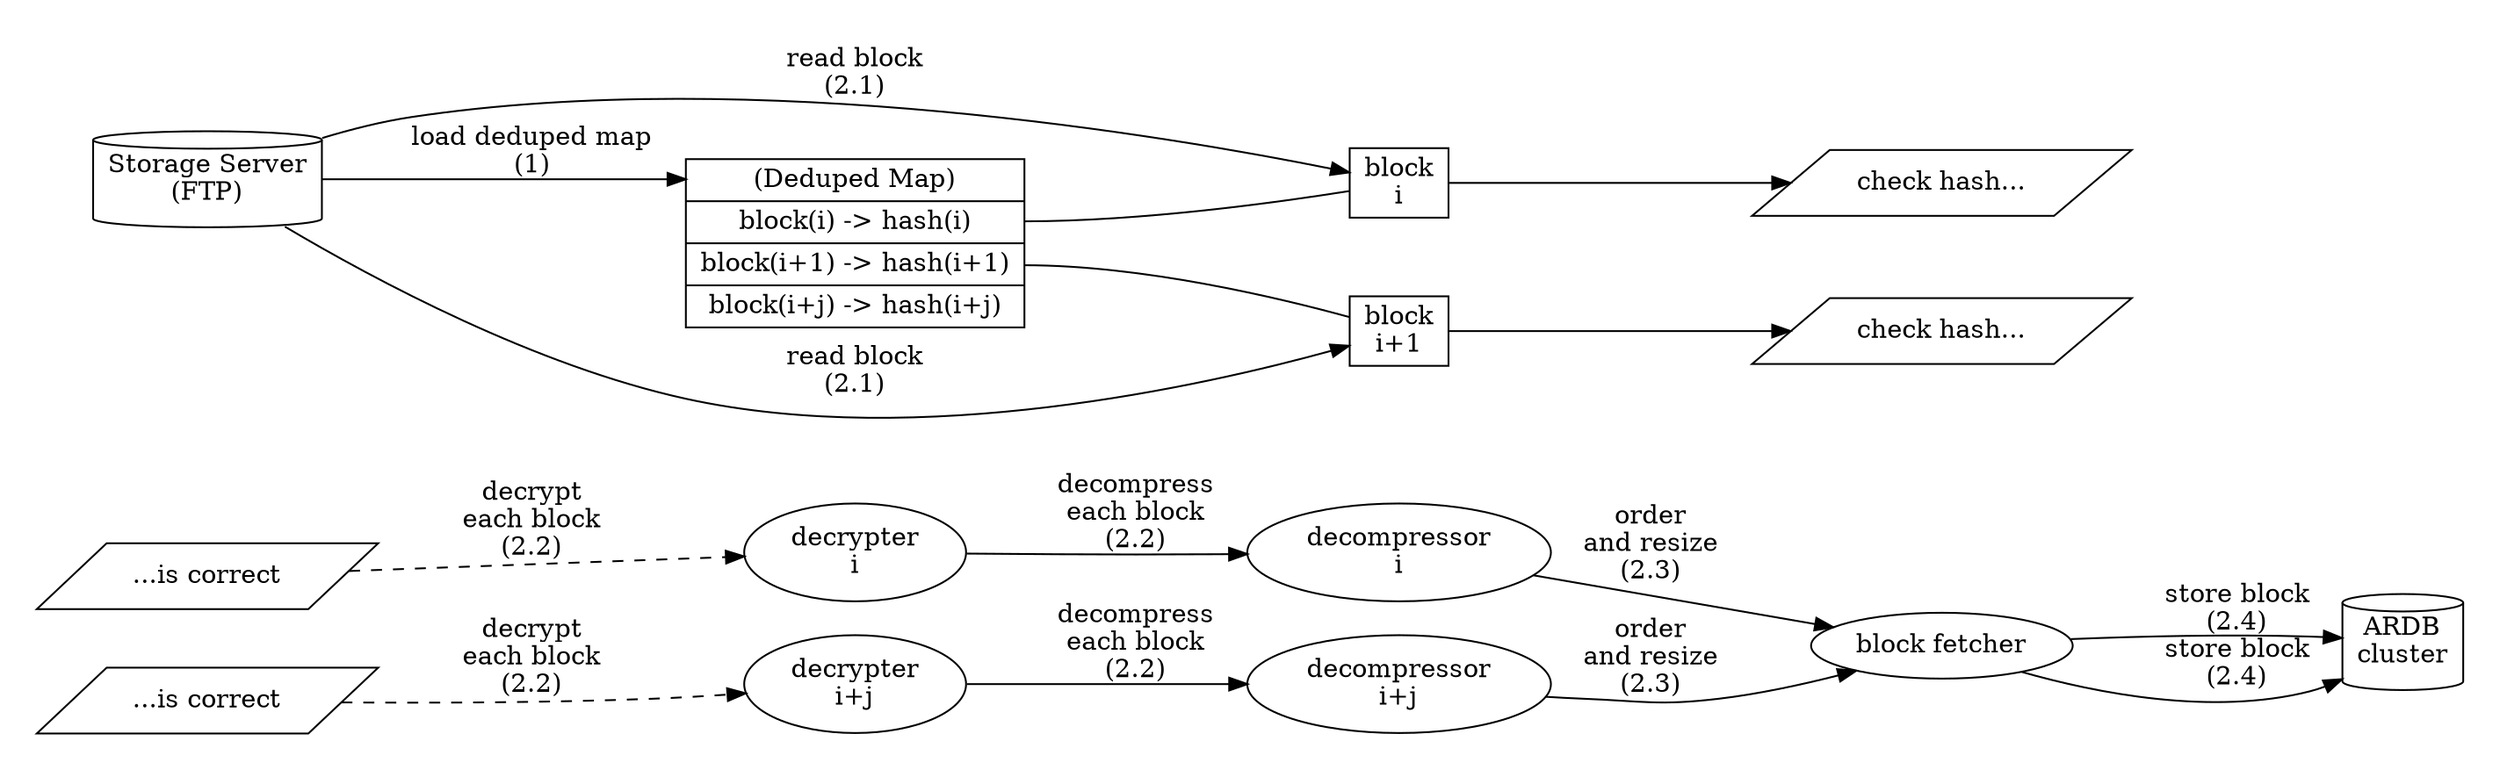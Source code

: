 digraph {
    rankdir = "LR"

    subgraph clusterPartB {
    style = "invis"

    checkHashIsCorrect1_Out [
        label = "...is correct"
        shape = "parallelogram"
    ]
     checkHashIsCorrect2_Out [
        label = "...is correct"
        shape = "parallelogram"
    ]

    decrypter_1 [
        label = "decrypter\ni"
    ]
    decrypter_2 [
        label = "decrypter\ni+j"
    ]
    checkHashIsCorrect1_Out -> decrypter_1 [
        label = "decrypt\neach block\n(2.2)"
        style = "dashed"
    ]
    checkHashIsCorrect2_Out -> decrypter_2 [
        label = "decrypt\neach block\n(2.2)"
        style = "dashed"
    ]

    decompressor1 [
        label = "decompressor\ni"
    ]
    decompressor2 [
        label = "decompressor\ni+j"
    ]
    decrypter_1 -> decompressor1 [
        label = "decompress\neach block\n(2.2)"
    ]
    decrypter_2 -> decompressor2 [
        label = "decompress\neach block\n(2.2)"
    ]

    blockFetcher [
        label = "block fetcher"
    ]
    decompressor1 -> blockFetcher [
        label = "order\nand resize\n(2.3)"
    ]
    decompressor2 -> blockFetcher [
        label = "order\nand resize\n(2.3)"
    ]

    ardbCluster [
        shape = "cylinder"
        label = "ARDB\ncluster"
    ]

    blockFetcher -> ardbCluster [
        label = "store block\n(2.4)"
    ]
    blockFetcher -> ardbCluster [
        label = "store block\n(2.4)"
    ]
    }

    subgraph clusterPartA {
    style = "invis"

    storageServer [
        shape = "cylinder"
        label = "Storage Server\n(FTP)"
    ]

    dedupedMap [
        shape = "record"
        label = "<t> (Deduped Map) |
                 <1> block(i) \-\> hash(i) |
                 <2> block(i+1) \-\> hash(i+1) |
                 <3> block(i+j) \-\> hash(i+j)"
    ]

    storageServer -> dedupedMap:t [
        label = "load deduped map\n(1)"
    ]

    block2 [
        label = "block\ni+1"
        shape = "rectangle"
    ]
    block1 [
        label = "block\ni"
        shape = "rectangle"
    ]
    storageServer -> block2 [
        label = "read block\n(2.1)"
    ]
    storageServer -> block1 [
        label = "read block\n(2.1)"
    ]
    dedupedMap:2 -> block2 [ dir = "none" ]
    dedupedMap:1 -> block1 [ dir = "none" ]

    checkHashIsCorrect1_In [
        label = "check hash..."
        shape = "parallelogram"
    ]
     checkHashIsCorrect2_In [
        label = "check hash..."
        shape = "parallelogram"
    ]
    block1 -> checkHashIsCorrect1_In
    block2 -> checkHashIsCorrect2_In
    }
}
